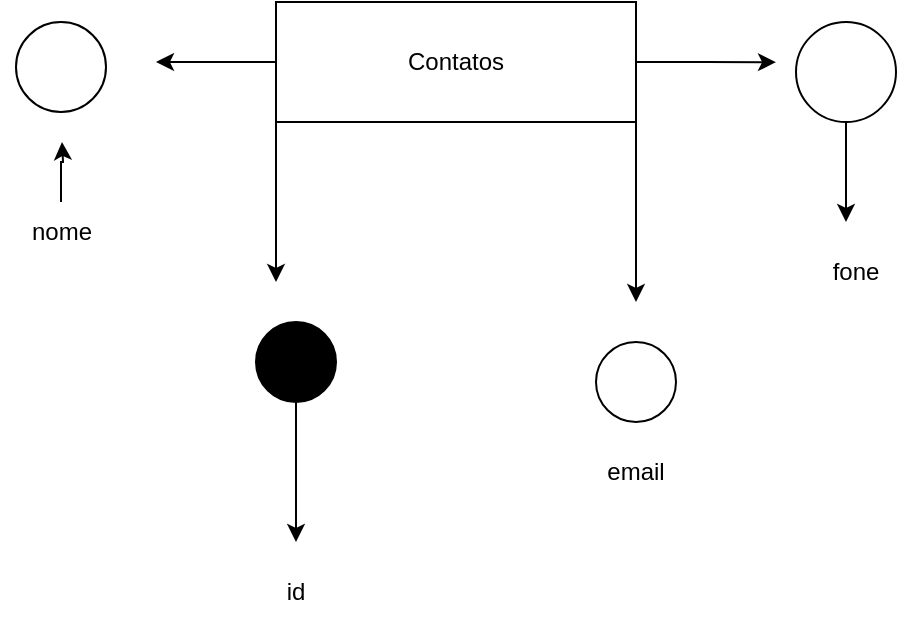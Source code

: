 <mxfile version="18.0.7" type="device"><diagram id="XF9TcpGSkWESWzyjznJm" name="Page-1"><mxGraphModel dx="958" dy="506" grid="1" gridSize="10" guides="1" tooltips="1" connect="1" arrows="1" fold="1" page="1" pageScale="1" pageWidth="827" pageHeight="1169" math="0" shadow="0"><root><mxCell id="0"/><mxCell id="1" parent="0"/><mxCell id="Ub6UcOoTCg9qf_dD0U-b-9" value="" style="rounded=0;whiteSpace=wrap;html=1;" vertex="1" parent="1"><mxGeometry x="190" y="90" width="180" height="60" as="geometry"/></mxCell><mxCell id="Ub6UcOoTCg9qf_dD0U-b-23" style="edgeStyle=orthogonalEdgeStyle;rounded=0;orthogonalLoop=1;jettySize=auto;html=1;exitX=1;exitY=0.5;exitDx=0;exitDy=0;" edge="1" parent="1" source="Ub6UcOoTCg9qf_dD0U-b-10"><mxGeometry relative="1" as="geometry"><mxPoint x="440" y="120.087" as="targetPoint"/></mxGeometry></mxCell><mxCell id="Ub6UcOoTCg9qf_dD0U-b-27" style="edgeStyle=orthogonalEdgeStyle;rounded=0;orthogonalLoop=1;jettySize=auto;html=1;" edge="1" parent="1" source="Ub6UcOoTCg9qf_dD0U-b-10"><mxGeometry relative="1" as="geometry"><mxPoint x="130" y="120" as="targetPoint"/></mxGeometry></mxCell><mxCell id="Ub6UcOoTCg9qf_dD0U-b-30" style="edgeStyle=orthogonalEdgeStyle;rounded=0;orthogonalLoop=1;jettySize=auto;html=1;" edge="1" parent="1" source="Ub6UcOoTCg9qf_dD0U-b-10"><mxGeometry relative="1" as="geometry"><mxPoint x="370" y="240" as="targetPoint"/><Array as="points"><mxPoint x="370" y="240"/></Array></mxGeometry></mxCell><mxCell id="Ub6UcOoTCg9qf_dD0U-b-31" style="edgeStyle=orthogonalEdgeStyle;rounded=0;orthogonalLoop=1;jettySize=auto;html=1;" edge="1" parent="1" source="Ub6UcOoTCg9qf_dD0U-b-10"><mxGeometry relative="1" as="geometry"><mxPoint x="190" y="230" as="targetPoint"/><Array as="points"><mxPoint x="190" y="160"/><mxPoint x="190" y="160"/></Array></mxGeometry></mxCell><mxCell id="Ub6UcOoTCg9qf_dD0U-b-10" value="Contatos" style="text;html=1;strokeColor=none;fillColor=none;align=center;verticalAlign=middle;whiteSpace=wrap;rounded=0;" vertex="1" parent="1"><mxGeometry x="190" y="90" width="180" height="60" as="geometry"/></mxCell><mxCell id="Ub6UcOoTCg9qf_dD0U-b-14" value="" style="ellipse;whiteSpace=wrap;html=1;aspect=fixed;fillColor=#000000;" vertex="1" parent="1"><mxGeometry x="180" y="250" width="40" height="40" as="geometry"/></mxCell><mxCell id="Ub6UcOoTCg9qf_dD0U-b-18" value="id&lt;br&gt;" style="text;html=1;strokeColor=none;fillColor=none;align=center;verticalAlign=middle;whiteSpace=wrap;rounded=0;" vertex="1" parent="1"><mxGeometry x="170" y="370" width="60" height="30" as="geometry"/></mxCell><mxCell id="Ub6UcOoTCg9qf_dD0U-b-20" value="" style="endArrow=classic;html=1;rounded=0;entryX=0;entryY=0;entryDx=0;entryDy=0;" edge="1" parent="1"><mxGeometry width="50" height="50" relative="1" as="geometry"><mxPoint x="200" y="290" as="sourcePoint"/><mxPoint x="200" y="360" as="targetPoint"/><Array as="points"><mxPoint x="200" y="320"/></Array></mxGeometry></mxCell><mxCell id="Ub6UcOoTCg9qf_dD0U-b-35" style="edgeStyle=orthogonalEdgeStyle;rounded=0;orthogonalLoop=1;jettySize=auto;html=1;" edge="1" parent="1" source="Ub6UcOoTCg9qf_dD0U-b-24"><mxGeometry relative="1" as="geometry"><mxPoint x="475" y="200" as="targetPoint"/></mxGeometry></mxCell><mxCell id="Ub6UcOoTCg9qf_dD0U-b-24" value="" style="ellipse;whiteSpace=wrap;html=1;aspect=fixed;fillColor=#FFFFFF;" vertex="1" parent="1"><mxGeometry x="450" y="100" width="50" height="50" as="geometry"/></mxCell><mxCell id="Ub6UcOoTCg9qf_dD0U-b-26" style="edgeStyle=orthogonalEdgeStyle;rounded=0;orthogonalLoop=1;jettySize=auto;html=1;" edge="1" parent="1" source="Ub6UcOoTCg9qf_dD0U-b-25"><mxGeometry relative="1" as="geometry"><mxPoint x="83" y="160" as="targetPoint"/></mxGeometry></mxCell><mxCell id="Ub6UcOoTCg9qf_dD0U-b-25" value="nome" style="text;html=1;strokeColor=none;fillColor=none;align=center;verticalAlign=middle;whiteSpace=wrap;rounded=0;rotation=0;" vertex="1" parent="1"><mxGeometry x="52.5" y="190" width="60" height="30" as="geometry"/></mxCell><mxCell id="Ub6UcOoTCg9qf_dD0U-b-28" value="" style="ellipse;whiteSpace=wrap;html=1;aspect=fixed;fillColor=#FFFFFF;" vertex="1" parent="1"><mxGeometry x="60" y="100" width="45" height="45" as="geometry"/></mxCell><mxCell id="Ub6UcOoTCg9qf_dD0U-b-32" value="" style="ellipse;whiteSpace=wrap;html=1;aspect=fixed;fillColor=#FFFFFF;" vertex="1" parent="1"><mxGeometry x="350" y="260" width="40" height="40" as="geometry"/></mxCell><mxCell id="Ub6UcOoTCg9qf_dD0U-b-33" value="email" style="text;html=1;strokeColor=none;fillColor=none;align=center;verticalAlign=middle;whiteSpace=wrap;rounded=0;" vertex="1" parent="1"><mxGeometry x="340" y="310" width="60" height="30" as="geometry"/></mxCell><mxCell id="Ub6UcOoTCg9qf_dD0U-b-34" value="fone" style="text;html=1;strokeColor=none;fillColor=none;align=center;verticalAlign=middle;whiteSpace=wrap;rounded=0;" vertex="1" parent="1"><mxGeometry x="450" y="210" width="60" height="30" as="geometry"/></mxCell></root></mxGraphModel></diagram></mxfile>